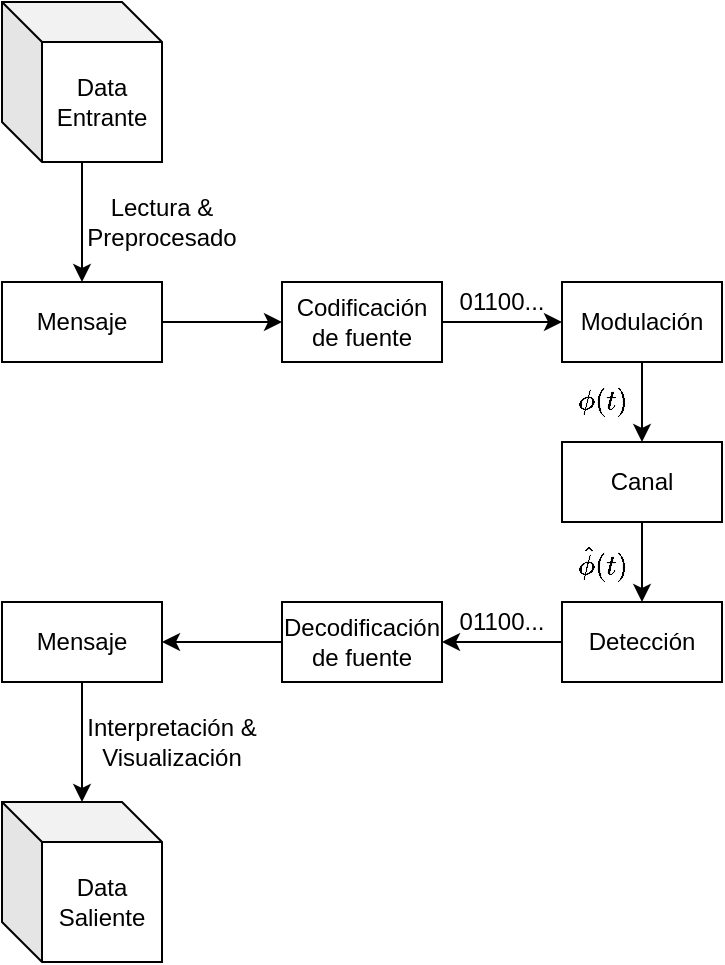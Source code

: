 <mxfile version="14.5.1" type="device" pages="2"><diagram id="EwRLsDcZr7HDq-sgJvI3" name="blocks"><mxGraphModel dx="716" dy="441" grid="1" gridSize="10" guides="1" tooltips="1" connect="1" arrows="1" fold="1" page="1" pageScale="1" pageWidth="827" pageHeight="1169" math="1" shadow="0"><root><mxCell id="0"/><mxCell id="1" parent="0"/><mxCell id="FZ-_aoeyHTo_mHa5u4Es-4" style="edgeStyle=orthogonalEdgeStyle;rounded=0;orthogonalLoop=1;jettySize=auto;html=1;" edge="1" parent="1" source="FZ-_aoeyHTo_mHa5u4Es-1" target="FZ-_aoeyHTo_mHa5u4Es-3"><mxGeometry relative="1" as="geometry"/></mxCell><mxCell id="FZ-_aoeyHTo_mHa5u4Es-1" value="Data Entrante" style="shape=cube;whiteSpace=wrap;html=1;boundedLbl=1;backgroundOutline=1;darkOpacity=0.05;darkOpacity2=0.1;" vertex="1" parent="1"><mxGeometry x="200" y="60" width="80" height="80" as="geometry"/></mxCell><mxCell id="FZ-_aoeyHTo_mHa5u4Es-8" style="edgeStyle=orthogonalEdgeStyle;rounded=0;orthogonalLoop=1;jettySize=auto;html=1;" edge="1" parent="1" source="FZ-_aoeyHTo_mHa5u4Es-3" target="FZ-_aoeyHTo_mHa5u4Es-7"><mxGeometry relative="1" as="geometry"/></mxCell><mxCell id="FZ-_aoeyHTo_mHa5u4Es-3" value="Mensaje" style="rounded=0;whiteSpace=wrap;html=1;" vertex="1" parent="1"><mxGeometry x="200" y="200" width="80" height="40" as="geometry"/></mxCell><mxCell id="FZ-_aoeyHTo_mHa5u4Es-5" value="Lectura &amp;amp; Preprocesado" style="text;html=1;strokeColor=none;fillColor=none;align=center;verticalAlign=middle;whiteSpace=wrap;rounded=0;" vertex="1" parent="1"><mxGeometry x="240" y="160" width="80" height="20" as="geometry"/></mxCell><mxCell id="FZ-_aoeyHTo_mHa5u4Es-10" style="edgeStyle=orthogonalEdgeStyle;rounded=0;orthogonalLoop=1;jettySize=auto;html=1;" edge="1" parent="1" source="FZ-_aoeyHTo_mHa5u4Es-7" target="FZ-_aoeyHTo_mHa5u4Es-9"><mxGeometry relative="1" as="geometry"/></mxCell><mxCell id="FZ-_aoeyHTo_mHa5u4Es-7" value="Codificación de fuente" style="rounded=0;whiteSpace=wrap;html=1;" vertex="1" parent="1"><mxGeometry x="340" y="200" width="80" height="40" as="geometry"/></mxCell><mxCell id="FZ-_aoeyHTo_mHa5u4Es-14" style="edgeStyle=orthogonalEdgeStyle;rounded=0;orthogonalLoop=1;jettySize=auto;html=1;" edge="1" parent="1" source="FZ-_aoeyHTo_mHa5u4Es-9" target="FZ-_aoeyHTo_mHa5u4Es-13"><mxGeometry relative="1" as="geometry"/></mxCell><mxCell id="FZ-_aoeyHTo_mHa5u4Es-9" value="Modulación" style="rounded=0;whiteSpace=wrap;html=1;" vertex="1" parent="1"><mxGeometry x="480" y="200" width="80" height="40" as="geometry"/></mxCell><mxCell id="FZ-_aoeyHTo_mHa5u4Es-11" value="01100..." style="text;html=1;strokeColor=none;fillColor=none;align=center;verticalAlign=middle;whiteSpace=wrap;rounded=0;" vertex="1" parent="1"><mxGeometry x="430" y="200" width="40" height="20" as="geometry"/></mxCell><mxCell id="FZ-_aoeyHTo_mHa5u4Es-17" style="edgeStyle=orthogonalEdgeStyle;rounded=0;orthogonalLoop=1;jettySize=auto;html=1;" edge="1" parent="1" source="FZ-_aoeyHTo_mHa5u4Es-13" target="FZ-_aoeyHTo_mHa5u4Es-16"><mxGeometry relative="1" as="geometry"/></mxCell><mxCell id="FZ-_aoeyHTo_mHa5u4Es-13" value="Canal" style="rounded=0;whiteSpace=wrap;html=1;" vertex="1" parent="1"><mxGeometry x="480" y="280" width="80" height="40" as="geometry"/></mxCell><mxCell id="FZ-_aoeyHTo_mHa5u4Es-15" value="$$\phi(t)$$" style="text;html=1;strokeColor=none;fillColor=none;align=center;verticalAlign=middle;whiteSpace=wrap;rounded=0;" vertex="1" parent="1"><mxGeometry x="480" y="250" width="40" height="20" as="geometry"/></mxCell><mxCell id="FZ-_aoeyHTo_mHa5u4Es-20" style="edgeStyle=orthogonalEdgeStyle;rounded=0;orthogonalLoop=1;jettySize=auto;html=1;" edge="1" parent="1" source="FZ-_aoeyHTo_mHa5u4Es-16" target="FZ-_aoeyHTo_mHa5u4Es-19"><mxGeometry relative="1" as="geometry"/></mxCell><mxCell id="FZ-_aoeyHTo_mHa5u4Es-16" value="Detección" style="rounded=0;whiteSpace=wrap;html=1;" vertex="1" parent="1"><mxGeometry x="480" y="360" width="80" height="40" as="geometry"/></mxCell><mxCell id="FZ-_aoeyHTo_mHa5u4Es-18" value="$$\hat{\phi}(t)$$" style="text;html=1;strokeColor=none;fillColor=none;align=center;verticalAlign=middle;whiteSpace=wrap;rounded=0;" vertex="1" parent="1"><mxGeometry x="480" y="330" width="40" height="20" as="geometry"/></mxCell><mxCell id="FZ-_aoeyHTo_mHa5u4Es-23" style="edgeStyle=orthogonalEdgeStyle;rounded=0;orthogonalLoop=1;jettySize=auto;html=1;" edge="1" parent="1" source="FZ-_aoeyHTo_mHa5u4Es-19" target="FZ-_aoeyHTo_mHa5u4Es-22"><mxGeometry relative="1" as="geometry"/></mxCell><mxCell id="FZ-_aoeyHTo_mHa5u4Es-19" value="Decodificación de fuente" style="rounded=0;whiteSpace=wrap;html=1;" vertex="1" parent="1"><mxGeometry x="340" y="360" width="80" height="40" as="geometry"/></mxCell><mxCell id="FZ-_aoeyHTo_mHa5u4Es-21" value="01100..." style="text;html=1;strokeColor=none;fillColor=none;align=center;verticalAlign=middle;whiteSpace=wrap;rounded=0;" vertex="1" parent="1"><mxGeometry x="430" y="360" width="40" height="20" as="geometry"/></mxCell><mxCell id="FZ-_aoeyHTo_mHa5u4Es-25" style="edgeStyle=orthogonalEdgeStyle;rounded=0;orthogonalLoop=1;jettySize=auto;html=1;" edge="1" parent="1" source="FZ-_aoeyHTo_mHa5u4Es-22" target="FZ-_aoeyHTo_mHa5u4Es-24"><mxGeometry relative="1" as="geometry"/></mxCell><mxCell id="FZ-_aoeyHTo_mHa5u4Es-22" value="Mensaje" style="rounded=0;whiteSpace=wrap;html=1;" vertex="1" parent="1"><mxGeometry x="200" y="360" width="80" height="40" as="geometry"/></mxCell><mxCell id="FZ-_aoeyHTo_mHa5u4Es-24" value="Data Saliente" style="shape=cube;whiteSpace=wrap;html=1;boundedLbl=1;backgroundOutline=1;darkOpacity=0.05;darkOpacity2=0.1;" vertex="1" parent="1"><mxGeometry x="200" y="460" width="80" height="80" as="geometry"/></mxCell><mxCell id="FZ-_aoeyHTo_mHa5u4Es-26" value="Interpretación &amp;amp; Visualización" style="text;html=1;strokeColor=none;fillColor=none;align=center;verticalAlign=middle;whiteSpace=wrap;rounded=0;" vertex="1" parent="1"><mxGeometry x="240" y="420" width="90" height="20" as="geometry"/></mxCell></root></mxGraphModel></diagram><diagram id="rbuquHXG94qdrTvH91Bq" name="Página-2"><mxGraphModel dx="1038" dy="640" grid="1" gridSize="10" guides="1" tooltips="1" connect="1" arrows="1" fold="1" page="1" pageScale="1" pageWidth="827" pageHeight="1169" math="0" shadow="0"><root><mxCell id="hCIRkW1xmbTEaZh4_1w8-0"/><mxCell id="hCIRkW1xmbTEaZh4_1w8-1" parent="hCIRkW1xmbTEaZh4_1w8-0"/></root></mxGraphModel></diagram></mxfile>
